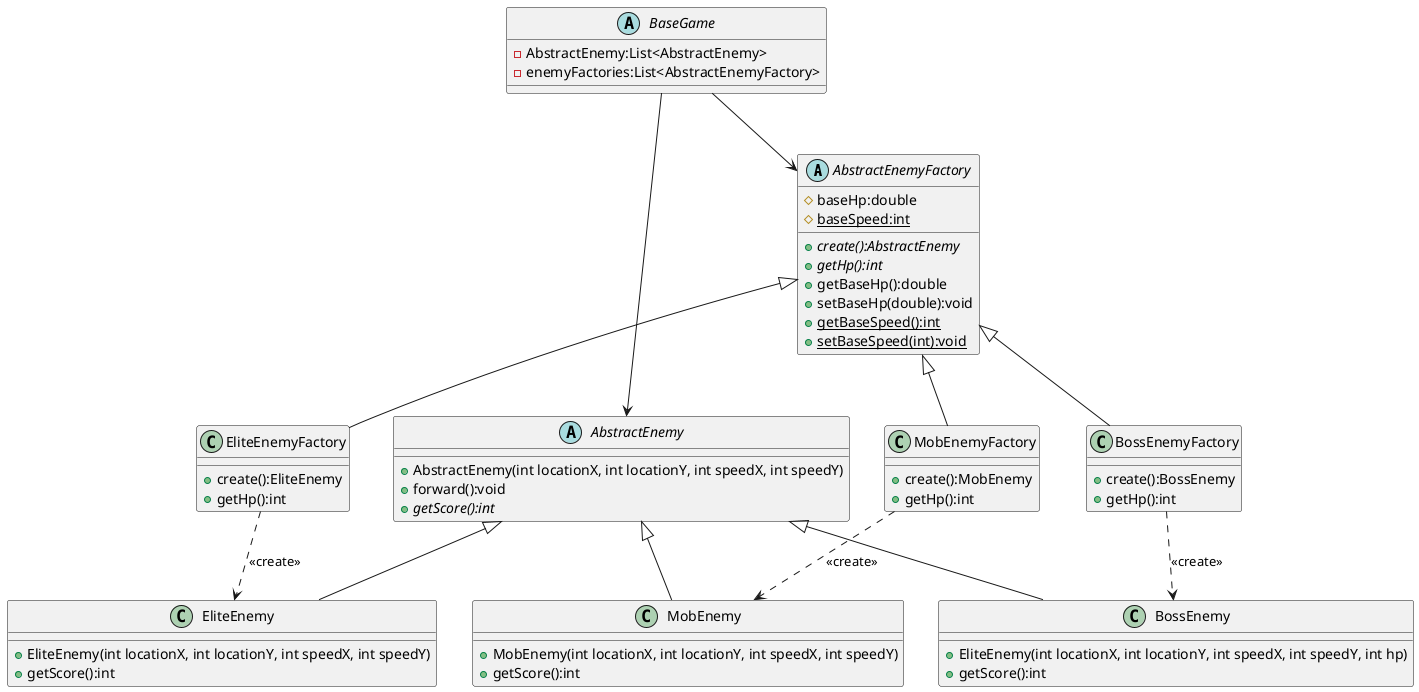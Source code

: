 @startuml
abstract class AbstractEnemyFactory{
    # baseHp:double
    # {static} baseSpeed:int
    + {abstract} create():AbstractEnemy
    + {abstract} getHp():int
    + getBaseHp():double
    + setBaseHp(double):void
    + {static} getBaseSpeed():int
    + {static} setBaseSpeed(int):void
}
class MobEnemyFactory{
    + create():MobEnemy
    + getHp():int
}
class EliteEnemyFactory{
    + create():EliteEnemy
    + getHp():int
}
class BossEnemyFactory{
    + create():BossEnemy
    + getHp():int
}

AbstractEnemyFactory <|-- MobEnemyFactory
AbstractEnemyFactory <|-- EliteEnemyFactory
AbstractEnemyFactory <|-- BossEnemyFactory

abstract class AbstractEnemy {
    + AbstractEnemy(int locationX, int locationY, int speedX, int speedY)
    + forward():void
    + {abstract} getScore():int
}

class MobEnemy {
    + MobEnemy(int locationX, int locationY, int speedX, int speedY)
    + getScore():int
}

class EliteEnemy {
    + EliteEnemy(int locationX, int locationY, int speedX, int speedY)
    + getScore():int
}

class BossEnemy {
    + EliteEnemy(int locationX, int locationY, int speedX, int speedY, int hp)
    + getScore():int
}

AbstractEnemy <|-- MobEnemy
AbstractEnemy <|-- EliteEnemy
AbstractEnemy <|-- BossEnemy
MobEnemyFactory ..> MobEnemy : <<create>>
EliteEnemyFactory ..> EliteEnemy : <<create>>
BossEnemyFactory ..> BossEnemy : <<create>>

abstract class BaseGame {
    - AbstractEnemy:List<AbstractEnemy>
    - enemyFactories:List<AbstractEnemyFactory>
}

BaseGame --> AbstractEnemyFactory
BaseGame --> AbstractEnemy
@enduml